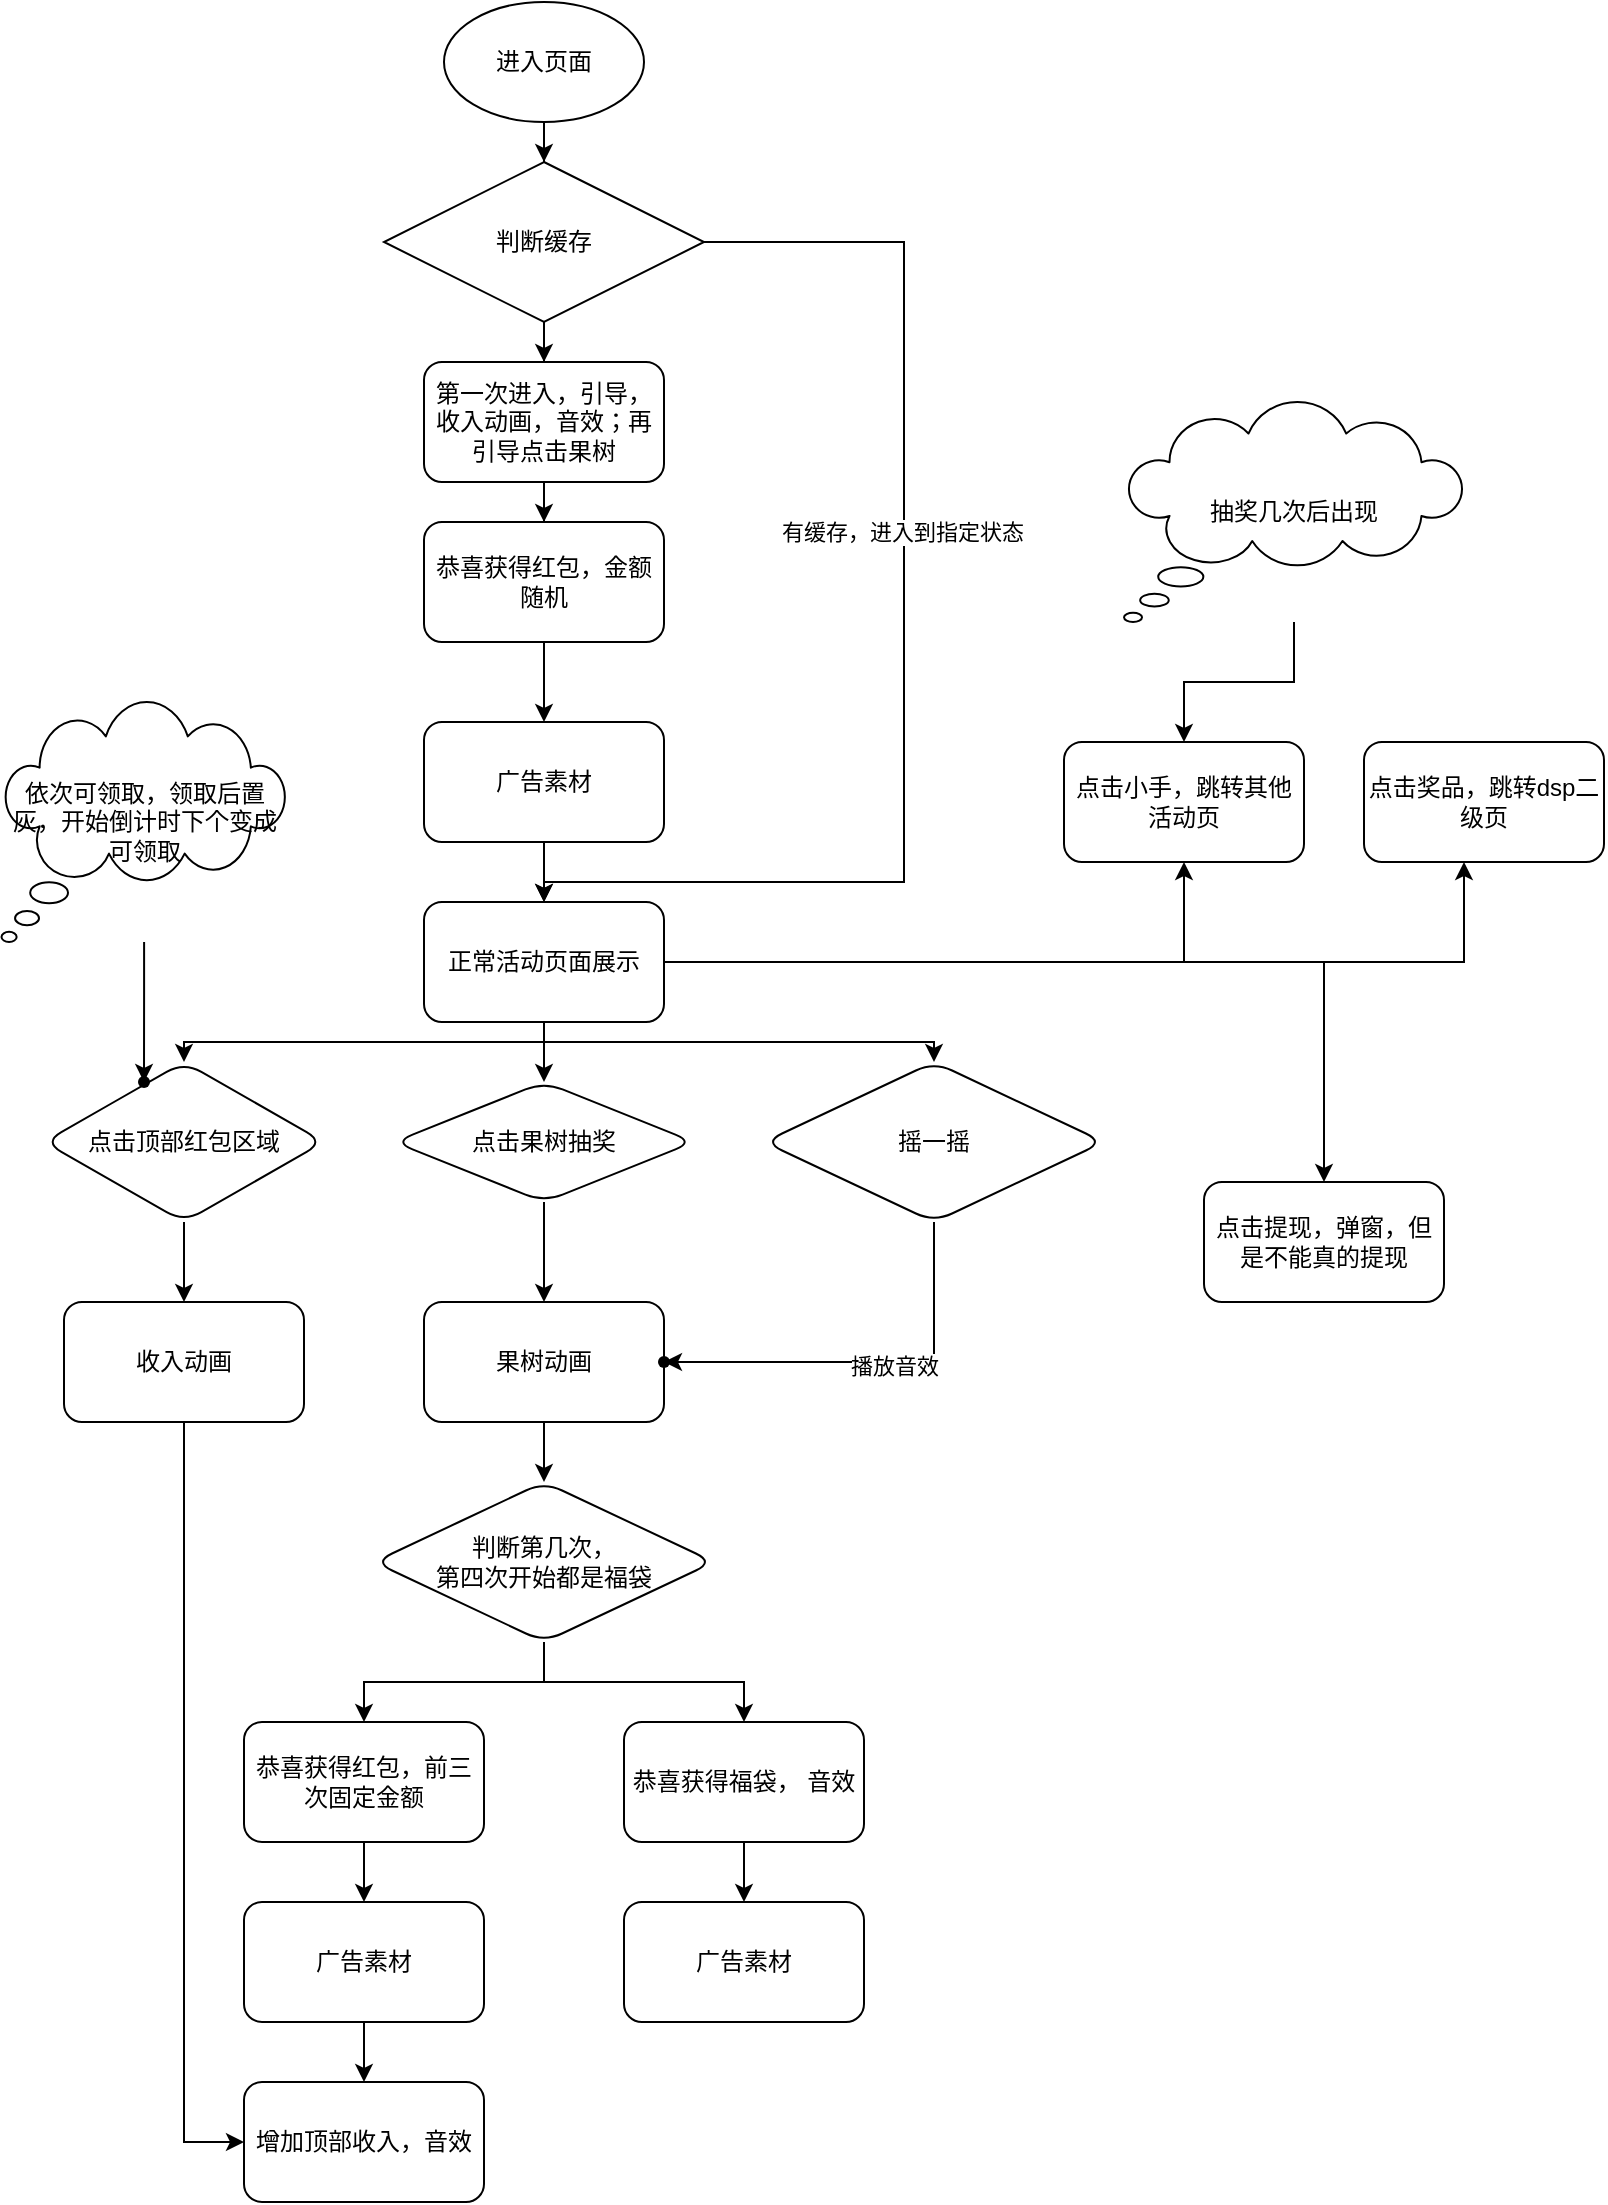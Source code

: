 <mxfile version="17.4.6" type="github"><diagram id="GUKf0wy9YKeM1viG0Dul" name="Page-1"><mxGraphModel dx="786" dy="769" grid="1" gridSize="10" guides="1" tooltips="1" connect="1" arrows="1" fold="1" page="1" pageScale="1" pageWidth="827" pageHeight="1169" math="0" shadow="0"><root><mxCell id="0"/><mxCell id="1" parent="0"/><mxCell id="-Pbz_VmxnBZSm79W5Z-L-3" value="" style="edgeStyle=orthogonalEdgeStyle;rounded=0;orthogonalLoop=1;jettySize=auto;html=1;" edge="1" parent="1" source="-Pbz_VmxnBZSm79W5Z-L-1" target="-Pbz_VmxnBZSm79W5Z-L-2"><mxGeometry relative="1" as="geometry"/></mxCell><mxCell id="-Pbz_VmxnBZSm79W5Z-L-1" value="进入页面" style="ellipse;whiteSpace=wrap;html=1;" vertex="1" parent="1"><mxGeometry x="230" y="10" width="100" height="60" as="geometry"/></mxCell><mxCell id="-Pbz_VmxnBZSm79W5Z-L-5" value="" style="edgeStyle=orthogonalEdgeStyle;rounded=0;orthogonalLoop=1;jettySize=auto;html=1;" edge="1" parent="1" source="-Pbz_VmxnBZSm79W5Z-L-2" target="-Pbz_VmxnBZSm79W5Z-L-4"><mxGeometry relative="1" as="geometry"/></mxCell><mxCell id="-Pbz_VmxnBZSm79W5Z-L-45" value="" style="edgeStyle=orthogonalEdgeStyle;rounded=0;orthogonalLoop=1;jettySize=auto;html=1;entryX=0.5;entryY=0;entryDx=0;entryDy=0;" edge="1" parent="1" source="-Pbz_VmxnBZSm79W5Z-L-2" target="-Pbz_VmxnBZSm79W5Z-L-16"><mxGeometry relative="1" as="geometry"><mxPoint x="560" y="300" as="targetPoint"/><Array as="points"><mxPoint x="460" y="130"/><mxPoint x="460" y="450"/><mxPoint x="280" y="450"/></Array></mxGeometry></mxCell><mxCell id="-Pbz_VmxnBZSm79W5Z-L-46" value="有缓存，进入到指定状态" style="edgeLabel;html=1;align=center;verticalAlign=middle;resizable=0;points=[];" vertex="1" connectable="0" parent="-Pbz_VmxnBZSm79W5Z-L-45"><mxGeometry x="-0.196" y="-1" relative="1" as="geometry"><mxPoint as="offset"/></mxGeometry></mxCell><mxCell id="-Pbz_VmxnBZSm79W5Z-L-2" value="判断缓存" style="rhombus;whiteSpace=wrap;html=1;" vertex="1" parent="1"><mxGeometry x="200" y="90" width="160" height="80" as="geometry"/></mxCell><mxCell id="-Pbz_VmxnBZSm79W5Z-L-48" value="" style="edgeStyle=orthogonalEdgeStyle;rounded=0;orthogonalLoop=1;jettySize=auto;html=1;" edge="1" parent="1" source="-Pbz_VmxnBZSm79W5Z-L-4" target="-Pbz_VmxnBZSm79W5Z-L-47"><mxGeometry relative="1" as="geometry"/></mxCell><mxCell id="-Pbz_VmxnBZSm79W5Z-L-4" value="第一次进入，引导，收入动画，音效；再引导点击果树" style="rounded=1;whiteSpace=wrap;html=1;" vertex="1" parent="1"><mxGeometry x="220" y="190" width="120" height="60" as="geometry"/></mxCell><mxCell id="-Pbz_VmxnBZSm79W5Z-L-19" value="" style="edgeStyle=orthogonalEdgeStyle;rounded=0;orthogonalLoop=1;jettySize=auto;html=1;" edge="1" parent="1" source="-Pbz_VmxnBZSm79W5Z-L-16" target="-Pbz_VmxnBZSm79W5Z-L-18"><mxGeometry relative="1" as="geometry"/></mxCell><mxCell id="-Pbz_VmxnBZSm79W5Z-L-21" value="" style="edgeStyle=orthogonalEdgeStyle;rounded=0;orthogonalLoop=1;jettySize=auto;html=1;" edge="1" parent="1" source="-Pbz_VmxnBZSm79W5Z-L-16" target="-Pbz_VmxnBZSm79W5Z-L-20"><mxGeometry relative="1" as="geometry"><Array as="points"><mxPoint x="280" y="530"/><mxPoint x="100" y="530"/></Array></mxGeometry></mxCell><mxCell id="-Pbz_VmxnBZSm79W5Z-L-23" value="" style="edgeStyle=orthogonalEdgeStyle;rounded=0;orthogonalLoop=1;jettySize=auto;html=1;" edge="1" parent="1" source="-Pbz_VmxnBZSm79W5Z-L-16" target="-Pbz_VmxnBZSm79W5Z-L-22"><mxGeometry relative="1" as="geometry"><Array as="points"><mxPoint x="280" y="530"/><mxPoint x="475" y="530"/></Array></mxGeometry></mxCell><mxCell id="-Pbz_VmxnBZSm79W5Z-L-64" value="" style="edgeStyle=orthogonalEdgeStyle;rounded=0;orthogonalLoop=1;jettySize=auto;html=1;" edge="1" parent="1" source="-Pbz_VmxnBZSm79W5Z-L-16" target="-Pbz_VmxnBZSm79W5Z-L-63"><mxGeometry relative="1" as="geometry"><Array as="points"><mxPoint x="740" y="490"/></Array></mxGeometry></mxCell><mxCell id="-Pbz_VmxnBZSm79W5Z-L-66" value="" style="edgeStyle=orthogonalEdgeStyle;rounded=0;orthogonalLoop=1;jettySize=auto;html=1;" edge="1" parent="1" source="-Pbz_VmxnBZSm79W5Z-L-16" target="-Pbz_VmxnBZSm79W5Z-L-65"><mxGeometry relative="1" as="geometry"/></mxCell><mxCell id="-Pbz_VmxnBZSm79W5Z-L-68" value="" style="edgeStyle=orthogonalEdgeStyle;rounded=0;orthogonalLoop=1;jettySize=auto;html=1;" edge="1" parent="1" source="-Pbz_VmxnBZSm79W5Z-L-16" target="-Pbz_VmxnBZSm79W5Z-L-67"><mxGeometry relative="1" as="geometry"/></mxCell><mxCell id="-Pbz_VmxnBZSm79W5Z-L-16" value="正常活动页面展示" style="rounded=1;whiteSpace=wrap;html=1;" vertex="1" parent="1"><mxGeometry x="220" y="460" width="120" height="60" as="geometry"/></mxCell><mxCell id="-Pbz_VmxnBZSm79W5Z-L-27" value="" style="edgeStyle=orthogonalEdgeStyle;rounded=0;orthogonalLoop=1;jettySize=auto;html=1;" edge="1" parent="1" source="-Pbz_VmxnBZSm79W5Z-L-18" target="-Pbz_VmxnBZSm79W5Z-L-26"><mxGeometry relative="1" as="geometry"/></mxCell><mxCell id="-Pbz_VmxnBZSm79W5Z-L-18" value="点击果树抽奖" style="rhombus;whiteSpace=wrap;html=1;rounded=1;" vertex="1" parent="1"><mxGeometry x="205" y="550" width="150" height="60" as="geometry"/></mxCell><mxCell id="-Pbz_VmxnBZSm79W5Z-L-35" value="" style="edgeStyle=orthogonalEdgeStyle;rounded=0;orthogonalLoop=1;jettySize=auto;html=1;" edge="1" parent="1" source="-Pbz_VmxnBZSm79W5Z-L-20" target="-Pbz_VmxnBZSm79W5Z-L-34"><mxGeometry relative="1" as="geometry"/></mxCell><mxCell id="-Pbz_VmxnBZSm79W5Z-L-20" value="点击顶部红包区域" style="rhombus;whiteSpace=wrap;html=1;rounded=1;" vertex="1" parent="1"><mxGeometry x="30" y="540" width="140" height="80" as="geometry"/></mxCell><mxCell id="-Pbz_VmxnBZSm79W5Z-L-29" value="" style="edgeStyle=orthogonalEdgeStyle;rounded=0;orthogonalLoop=1;jettySize=auto;html=1;" edge="1" parent="1" source="-Pbz_VmxnBZSm79W5Z-L-22" target="-Pbz_VmxnBZSm79W5Z-L-28"><mxGeometry relative="1" as="geometry"><Array as="points"><mxPoint x="475" y="690"/></Array></mxGeometry></mxCell><mxCell id="-Pbz_VmxnBZSm79W5Z-L-38" value="播放音效" style="edgeLabel;html=1;align=center;verticalAlign=middle;resizable=0;points=[];" vertex="1" connectable="0" parent="-Pbz_VmxnBZSm79W5Z-L-29"><mxGeometry x="-0.122" y="2" relative="1" as="geometry"><mxPoint as="offset"/></mxGeometry></mxCell><mxCell id="-Pbz_VmxnBZSm79W5Z-L-22" value="摇一摇" style="rhombus;whiteSpace=wrap;html=1;rounded=1;" vertex="1" parent="1"><mxGeometry x="390" y="540" width="170" height="80" as="geometry"/></mxCell><mxCell id="-Pbz_VmxnBZSm79W5Z-L-40" value="" style="edgeStyle=orthogonalEdgeStyle;rounded=0;orthogonalLoop=1;jettySize=auto;html=1;" edge="1" parent="1" source="-Pbz_VmxnBZSm79W5Z-L-26" target="-Pbz_VmxnBZSm79W5Z-L-39"><mxGeometry relative="1" as="geometry"/></mxCell><mxCell id="-Pbz_VmxnBZSm79W5Z-L-26" value="果树动画" style="whiteSpace=wrap;html=1;rounded=1;" vertex="1" parent="1"><mxGeometry x="220" y="660" width="120" height="60" as="geometry"/></mxCell><mxCell id="-Pbz_VmxnBZSm79W5Z-L-28" value="" style="shape=waypoint;sketch=0;size=6;pointerEvents=1;points=[];fillColor=default;resizable=0;rotatable=0;perimeter=centerPerimeter;snapToPoint=1;rounded=1;" vertex="1" parent="1"><mxGeometry x="320" y="670" width="40" height="40" as="geometry"/></mxCell><mxCell id="-Pbz_VmxnBZSm79W5Z-L-30" value="增加顶部收入，音效" style="whiteSpace=wrap;html=1;rounded=1;" vertex="1" parent="1"><mxGeometry x="130" y="1050" width="120" height="60" as="geometry"/></mxCell><mxCell id="-Pbz_VmxnBZSm79W5Z-L-37" value="" style="edgeStyle=orthogonalEdgeStyle;rounded=0;orthogonalLoop=1;jettySize=auto;html=1;entryX=0;entryY=0.5;entryDx=0;entryDy=0;" edge="1" parent="1" source="-Pbz_VmxnBZSm79W5Z-L-34" target="-Pbz_VmxnBZSm79W5Z-L-30"><mxGeometry relative="1" as="geometry"><Array as="points"><mxPoint x="100" y="1080"/></Array></mxGeometry></mxCell><mxCell id="-Pbz_VmxnBZSm79W5Z-L-34" value="收入动画" style="rounded=1;whiteSpace=wrap;html=1;" vertex="1" parent="1"><mxGeometry x="40" y="660" width="120" height="60" as="geometry"/></mxCell><mxCell id="-Pbz_VmxnBZSm79W5Z-L-43" value="" style="edgeStyle=orthogonalEdgeStyle;rounded=0;orthogonalLoop=1;jettySize=auto;html=1;" edge="1" parent="1" source="-Pbz_VmxnBZSm79W5Z-L-39" target="-Pbz_VmxnBZSm79W5Z-L-42"><mxGeometry relative="1" as="geometry"><Array as="points"><mxPoint x="280" y="850"/><mxPoint x="380" y="850"/></Array></mxGeometry></mxCell><mxCell id="-Pbz_VmxnBZSm79W5Z-L-57" value="" style="edgeStyle=orthogonalEdgeStyle;rounded=0;orthogonalLoop=1;jettySize=auto;html=1;" edge="1" parent="1" source="-Pbz_VmxnBZSm79W5Z-L-39" target="-Pbz_VmxnBZSm79W5Z-L-56"><mxGeometry relative="1" as="geometry"/></mxCell><mxCell id="-Pbz_VmxnBZSm79W5Z-L-39" value="判断第几次，&lt;br&gt;第四次开始都是福袋" style="rhombus;whiteSpace=wrap;html=1;rounded=1;" vertex="1" parent="1"><mxGeometry x="195" y="750" width="170" height="80" as="geometry"/></mxCell><mxCell id="-Pbz_VmxnBZSm79W5Z-L-62" value="" style="edgeStyle=orthogonalEdgeStyle;rounded=0;orthogonalLoop=1;jettySize=auto;html=1;" edge="1" parent="1" source="-Pbz_VmxnBZSm79W5Z-L-42" target="-Pbz_VmxnBZSm79W5Z-L-61"><mxGeometry relative="1" as="geometry"/></mxCell><mxCell id="-Pbz_VmxnBZSm79W5Z-L-42" value="恭喜获得福袋， 音效" style="whiteSpace=wrap;html=1;rounded=1;" vertex="1" parent="1"><mxGeometry x="320" y="870" width="120" height="60" as="geometry"/></mxCell><mxCell id="-Pbz_VmxnBZSm79W5Z-L-52" value="" style="edgeStyle=orthogonalEdgeStyle;rounded=0;orthogonalLoop=1;jettySize=auto;html=1;" edge="1" parent="1" source="-Pbz_VmxnBZSm79W5Z-L-47" target="-Pbz_VmxnBZSm79W5Z-L-51"><mxGeometry relative="1" as="geometry"/></mxCell><mxCell id="-Pbz_VmxnBZSm79W5Z-L-47" value="恭喜获得红包，金额随机" style="whiteSpace=wrap;html=1;rounded=1;" vertex="1" parent="1"><mxGeometry x="220" y="270" width="120" height="60" as="geometry"/></mxCell><mxCell id="-Pbz_VmxnBZSm79W5Z-L-53" value="" style="edgeStyle=orthogonalEdgeStyle;rounded=0;orthogonalLoop=1;jettySize=auto;html=1;" edge="1" parent="1" source="-Pbz_VmxnBZSm79W5Z-L-51" target="-Pbz_VmxnBZSm79W5Z-L-16"><mxGeometry relative="1" as="geometry"/></mxCell><mxCell id="-Pbz_VmxnBZSm79W5Z-L-51" value="广告素材" style="whiteSpace=wrap;html=1;rounded=1;" vertex="1" parent="1"><mxGeometry x="220" y="370" width="120" height="60" as="geometry"/></mxCell><mxCell id="-Pbz_VmxnBZSm79W5Z-L-59" value="" style="edgeStyle=orthogonalEdgeStyle;rounded=0;orthogonalLoop=1;jettySize=auto;html=1;" edge="1" parent="1" source="-Pbz_VmxnBZSm79W5Z-L-56" target="-Pbz_VmxnBZSm79W5Z-L-58"><mxGeometry relative="1" as="geometry"/></mxCell><mxCell id="-Pbz_VmxnBZSm79W5Z-L-56" value="恭喜获得红包，前三次固定金额" style="whiteSpace=wrap;html=1;rounded=1;" vertex="1" parent="1"><mxGeometry x="130" y="870" width="120" height="60" as="geometry"/></mxCell><mxCell id="-Pbz_VmxnBZSm79W5Z-L-60" value="" style="edgeStyle=orthogonalEdgeStyle;rounded=0;orthogonalLoop=1;jettySize=auto;html=1;" edge="1" parent="1" source="-Pbz_VmxnBZSm79W5Z-L-58" target="-Pbz_VmxnBZSm79W5Z-L-30"><mxGeometry relative="1" as="geometry"/></mxCell><mxCell id="-Pbz_VmxnBZSm79W5Z-L-58" value="广告素材" style="whiteSpace=wrap;html=1;rounded=1;" vertex="1" parent="1"><mxGeometry x="130" y="960" width="120" height="60" as="geometry"/></mxCell><mxCell id="-Pbz_VmxnBZSm79W5Z-L-61" value="广告素材" style="whiteSpace=wrap;html=1;rounded=1;" vertex="1" parent="1"><mxGeometry x="320" y="960" width="120" height="60" as="geometry"/></mxCell><mxCell id="-Pbz_VmxnBZSm79W5Z-L-63" value="点击奖品，跳转dsp二级页" style="whiteSpace=wrap;html=1;rounded=1;" vertex="1" parent="1"><mxGeometry x="690" y="380" width="120" height="60" as="geometry"/></mxCell><mxCell id="-Pbz_VmxnBZSm79W5Z-L-65" value="点击小手，跳转其他活动页" style="whiteSpace=wrap;html=1;rounded=1;" vertex="1" parent="1"><mxGeometry x="540" y="380" width="120" height="60" as="geometry"/></mxCell><mxCell id="-Pbz_VmxnBZSm79W5Z-L-67" value="点击提现，弹窗，但是不能真的提现" style="whiteSpace=wrap;html=1;rounded=1;" vertex="1" parent="1"><mxGeometry x="610" y="600" width="120" height="60" as="geometry"/></mxCell><mxCell id="-Pbz_VmxnBZSm79W5Z-L-74" value="" style="edgeStyle=orthogonalEdgeStyle;rounded=0;orthogonalLoop=1;jettySize=auto;html=1;" edge="1" parent="1" source="-Pbz_VmxnBZSm79W5Z-L-73" target="-Pbz_VmxnBZSm79W5Z-L-65"><mxGeometry relative="1" as="geometry"/></mxCell><mxCell id="-Pbz_VmxnBZSm79W5Z-L-73" value="抽奖几次后出现" style="whiteSpace=wrap;html=1;shape=mxgraph.basic.cloud_callout" vertex="1" parent="1"><mxGeometry x="570" y="210" width="170" height="110" as="geometry"/></mxCell><mxCell id="-Pbz_VmxnBZSm79W5Z-L-77" value="" style="edgeStyle=orthogonalEdgeStyle;rounded=0;orthogonalLoop=1;jettySize=auto;html=1;" edge="1" parent="1" source="-Pbz_VmxnBZSm79W5Z-L-75" target="-Pbz_VmxnBZSm79W5Z-L-76"><mxGeometry relative="1" as="geometry"/></mxCell><mxCell id="-Pbz_VmxnBZSm79W5Z-L-75" value="依次可领取，领取后置灰，开始倒计时下个变成可领取" style="whiteSpace=wrap;html=1;shape=mxgraph.basic.cloud_callout" vertex="1" parent="1"><mxGeometry x="8.75" y="360" width="142.5" height="120" as="geometry"/></mxCell><mxCell id="-Pbz_VmxnBZSm79W5Z-L-76" value="" style="shape=waypoint;sketch=0;size=6;pointerEvents=1;points=[];fillColor=default;resizable=0;rotatable=0;perimeter=centerPerimeter;snapToPoint=1;" vertex="1" parent="1"><mxGeometry x="60" y="530" width="40" height="40" as="geometry"/></mxCell></root></mxGraphModel></diagram></mxfile>